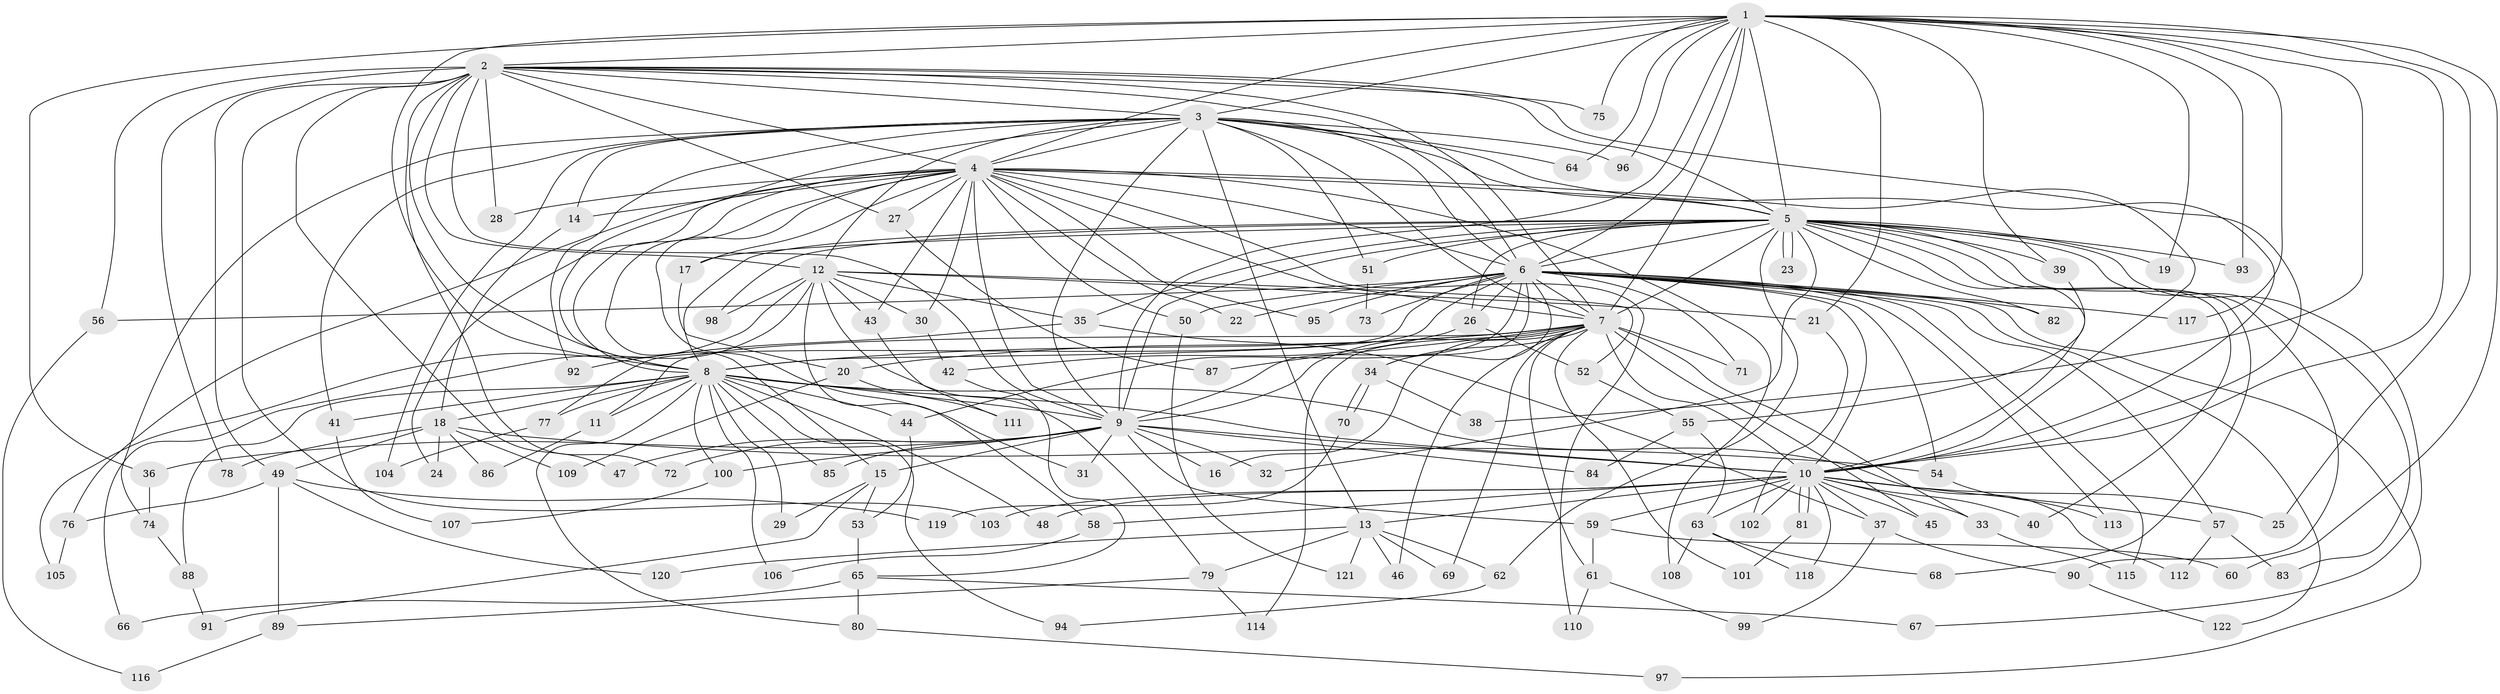 // Generated by graph-tools (version 1.1) at 2025/35/03/09/25 02:35:02]
// undirected, 122 vertices, 269 edges
graph export_dot {
graph [start="1"]
  node [color=gray90,style=filled];
  1;
  2;
  3;
  4;
  5;
  6;
  7;
  8;
  9;
  10;
  11;
  12;
  13;
  14;
  15;
  16;
  17;
  18;
  19;
  20;
  21;
  22;
  23;
  24;
  25;
  26;
  27;
  28;
  29;
  30;
  31;
  32;
  33;
  34;
  35;
  36;
  37;
  38;
  39;
  40;
  41;
  42;
  43;
  44;
  45;
  46;
  47;
  48;
  49;
  50;
  51;
  52;
  53;
  54;
  55;
  56;
  57;
  58;
  59;
  60;
  61;
  62;
  63;
  64;
  65;
  66;
  67;
  68;
  69;
  70;
  71;
  72;
  73;
  74;
  75;
  76;
  77;
  78;
  79;
  80;
  81;
  82;
  83;
  84;
  85;
  86;
  87;
  88;
  89;
  90;
  91;
  92;
  93;
  94;
  95;
  96;
  97;
  98;
  99;
  100;
  101;
  102;
  103;
  104;
  105;
  106;
  107;
  108;
  109;
  110;
  111;
  112;
  113;
  114;
  115;
  116;
  117;
  118;
  119;
  120;
  121;
  122;
  1 -- 2;
  1 -- 3;
  1 -- 4;
  1 -- 5;
  1 -- 6;
  1 -- 7;
  1 -- 8;
  1 -- 9;
  1 -- 10;
  1 -- 19;
  1 -- 21;
  1 -- 25;
  1 -- 36;
  1 -- 38;
  1 -- 39;
  1 -- 60;
  1 -- 64;
  1 -- 75;
  1 -- 93;
  1 -- 96;
  1 -- 117;
  2 -- 3;
  2 -- 4;
  2 -- 5;
  2 -- 6;
  2 -- 7;
  2 -- 8;
  2 -- 9;
  2 -- 10;
  2 -- 12;
  2 -- 27;
  2 -- 28;
  2 -- 47;
  2 -- 49;
  2 -- 56;
  2 -- 72;
  2 -- 75;
  2 -- 78;
  2 -- 103;
  3 -- 4;
  3 -- 5;
  3 -- 6;
  3 -- 7;
  3 -- 8;
  3 -- 9;
  3 -- 10;
  3 -- 12;
  3 -- 13;
  3 -- 14;
  3 -- 41;
  3 -- 51;
  3 -- 64;
  3 -- 74;
  3 -- 92;
  3 -- 96;
  3 -- 104;
  4 -- 5;
  4 -- 6;
  4 -- 7;
  4 -- 8;
  4 -- 9;
  4 -- 10;
  4 -- 14;
  4 -- 15;
  4 -- 17;
  4 -- 22;
  4 -- 24;
  4 -- 27;
  4 -- 28;
  4 -- 30;
  4 -- 31;
  4 -- 43;
  4 -- 50;
  4 -- 76;
  4 -- 95;
  4 -- 108;
  4 -- 110;
  5 -- 6;
  5 -- 7;
  5 -- 8;
  5 -- 9;
  5 -- 10;
  5 -- 17;
  5 -- 19;
  5 -- 23;
  5 -- 23;
  5 -- 26;
  5 -- 32;
  5 -- 35;
  5 -- 39;
  5 -- 40;
  5 -- 51;
  5 -- 62;
  5 -- 67;
  5 -- 68;
  5 -- 82;
  5 -- 83;
  5 -- 90;
  5 -- 93;
  5 -- 98;
  6 -- 7;
  6 -- 8;
  6 -- 9;
  6 -- 10;
  6 -- 22;
  6 -- 26;
  6 -- 34;
  6 -- 44;
  6 -- 50;
  6 -- 54;
  6 -- 56;
  6 -- 57;
  6 -- 71;
  6 -- 73;
  6 -- 77;
  6 -- 82;
  6 -- 95;
  6 -- 97;
  6 -- 113;
  6 -- 115;
  6 -- 117;
  6 -- 122;
  7 -- 8;
  7 -- 9;
  7 -- 10;
  7 -- 11;
  7 -- 16;
  7 -- 20;
  7 -- 33;
  7 -- 34;
  7 -- 45;
  7 -- 46;
  7 -- 61;
  7 -- 69;
  7 -- 71;
  7 -- 87;
  7 -- 101;
  7 -- 114;
  8 -- 9;
  8 -- 10;
  8 -- 11;
  8 -- 18;
  8 -- 29;
  8 -- 41;
  8 -- 44;
  8 -- 48;
  8 -- 77;
  8 -- 80;
  8 -- 85;
  8 -- 88;
  8 -- 94;
  8 -- 100;
  8 -- 106;
  8 -- 112;
  9 -- 10;
  9 -- 15;
  9 -- 16;
  9 -- 31;
  9 -- 32;
  9 -- 36;
  9 -- 47;
  9 -- 59;
  9 -- 72;
  9 -- 84;
  9 -- 85;
  9 -- 100;
  10 -- 13;
  10 -- 25;
  10 -- 33;
  10 -- 37;
  10 -- 40;
  10 -- 45;
  10 -- 48;
  10 -- 57;
  10 -- 58;
  10 -- 59;
  10 -- 63;
  10 -- 81;
  10 -- 81;
  10 -- 102;
  10 -- 103;
  10 -- 118;
  11 -- 86;
  12 -- 21;
  12 -- 30;
  12 -- 35;
  12 -- 43;
  12 -- 52;
  12 -- 58;
  12 -- 66;
  12 -- 79;
  12 -- 98;
  12 -- 105;
  13 -- 46;
  13 -- 62;
  13 -- 69;
  13 -- 79;
  13 -- 120;
  13 -- 121;
  14 -- 18;
  15 -- 29;
  15 -- 53;
  15 -- 91;
  17 -- 20;
  18 -- 24;
  18 -- 49;
  18 -- 54;
  18 -- 78;
  18 -- 86;
  18 -- 109;
  20 -- 109;
  20 -- 111;
  21 -- 102;
  26 -- 42;
  26 -- 52;
  27 -- 87;
  30 -- 42;
  33 -- 115;
  34 -- 38;
  34 -- 70;
  34 -- 70;
  35 -- 37;
  35 -- 92;
  36 -- 74;
  37 -- 90;
  37 -- 99;
  39 -- 55;
  41 -- 107;
  42 -- 65;
  43 -- 111;
  44 -- 53;
  49 -- 76;
  49 -- 89;
  49 -- 119;
  49 -- 120;
  50 -- 121;
  51 -- 73;
  52 -- 55;
  53 -- 65;
  54 -- 113;
  55 -- 63;
  55 -- 84;
  56 -- 116;
  57 -- 83;
  57 -- 112;
  58 -- 106;
  59 -- 60;
  59 -- 61;
  61 -- 99;
  61 -- 110;
  62 -- 94;
  63 -- 68;
  63 -- 108;
  63 -- 118;
  65 -- 66;
  65 -- 67;
  65 -- 80;
  70 -- 119;
  74 -- 88;
  76 -- 105;
  77 -- 104;
  79 -- 89;
  79 -- 114;
  80 -- 97;
  81 -- 101;
  88 -- 91;
  89 -- 116;
  90 -- 122;
  100 -- 107;
}
